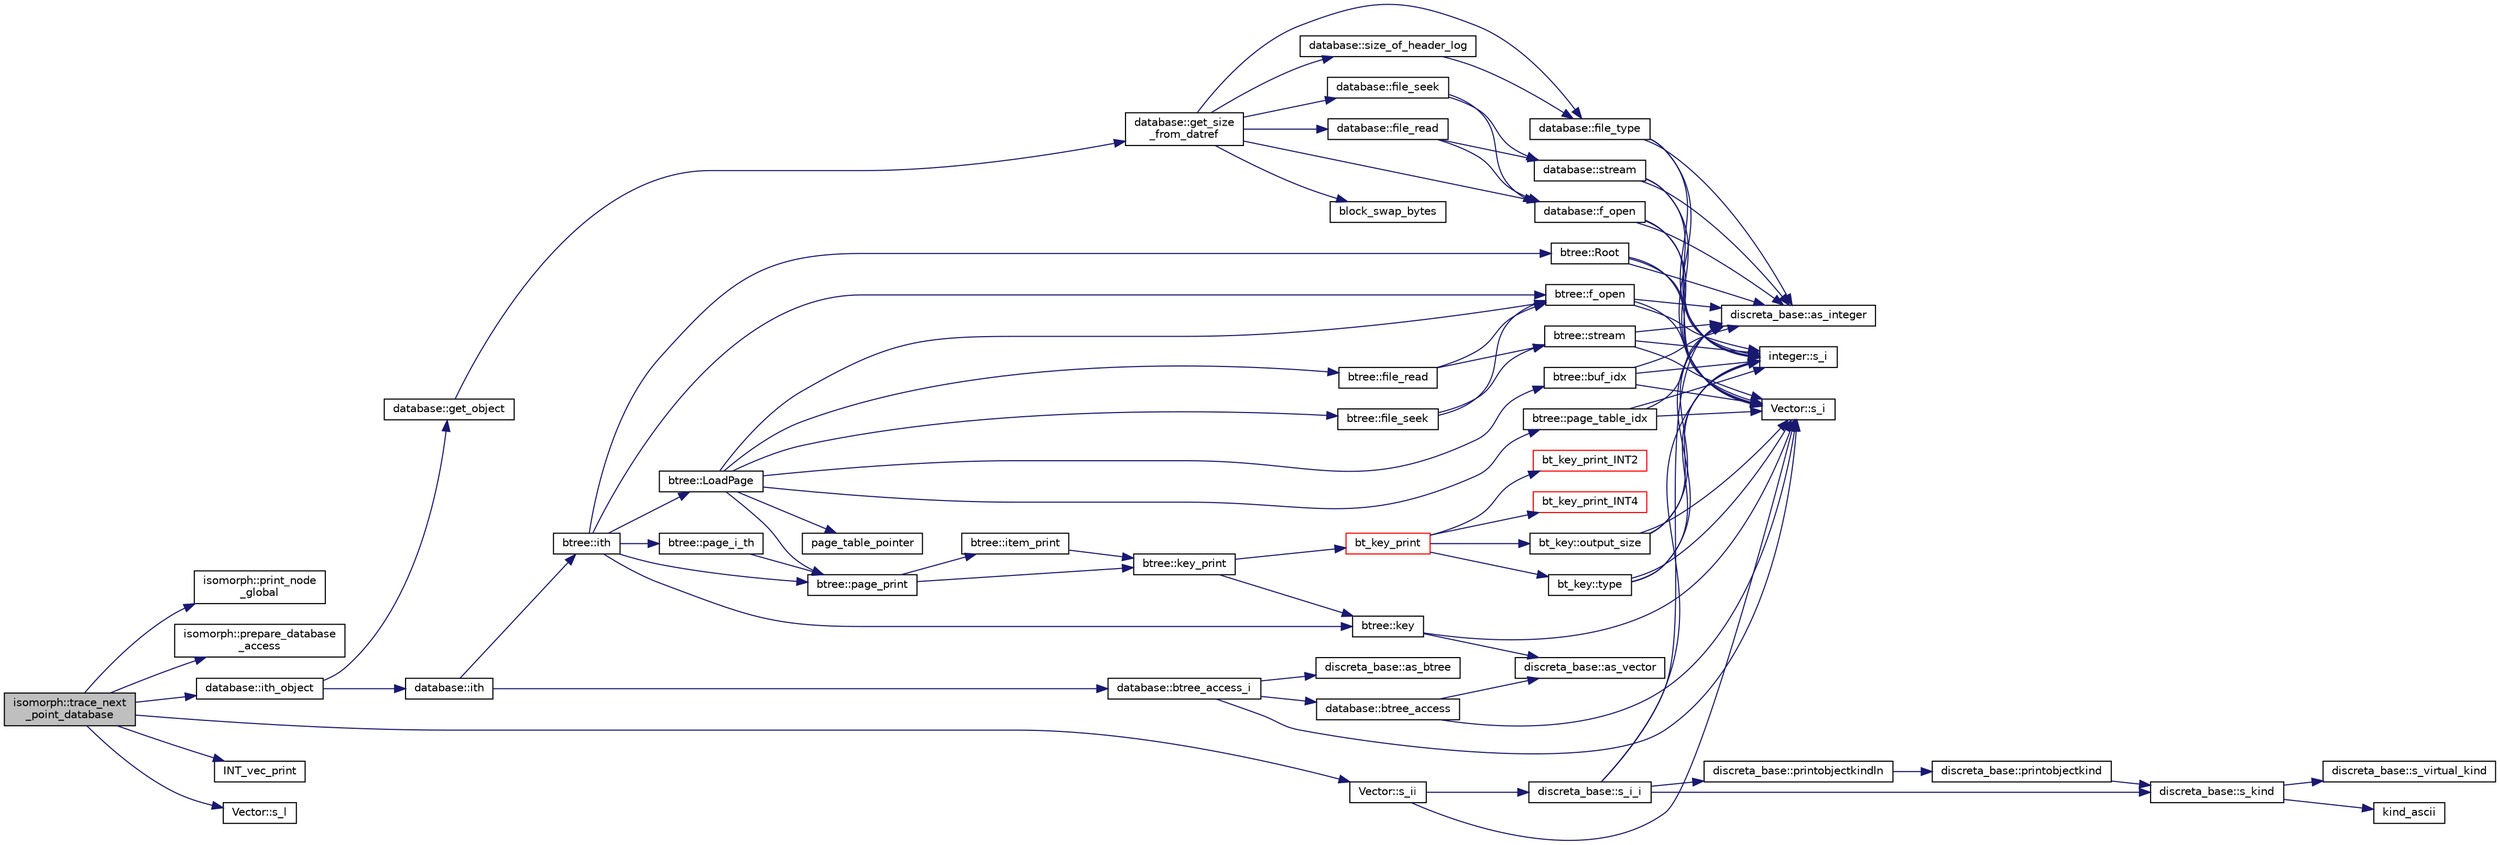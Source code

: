 digraph "isomorph::trace_next_point_database"
{
  edge [fontname="Helvetica",fontsize="10",labelfontname="Helvetica",labelfontsize="10"];
  node [fontname="Helvetica",fontsize="10",shape=record];
  rankdir="LR";
  Node15132 [label="isomorph::trace_next\l_point_database",height=0.2,width=0.4,color="black", fillcolor="grey75", style="filled", fontcolor="black"];
  Node15132 -> Node15133 [color="midnightblue",fontsize="10",style="solid",fontname="Helvetica"];
  Node15133 [label="isomorph::print_node\l_global",height=0.2,width=0.4,color="black", fillcolor="white", style="filled",URL="$d3/d5f/classisomorph.html#ac62bed8edc25b5b50cc4f275f94c8470"];
  Node15132 -> Node15134 [color="midnightblue",fontsize="10",style="solid",fontname="Helvetica"];
  Node15134 [label="isomorph::prepare_database\l_access",height=0.2,width=0.4,color="black", fillcolor="white", style="filled",URL="$d3/d5f/classisomorph.html#a627df029f7f2e59f588c2a44bbe7c201"];
  Node15132 -> Node15135 [color="midnightblue",fontsize="10",style="solid",fontname="Helvetica"];
  Node15135 [label="database::ith_object",height=0.2,width=0.4,color="black", fillcolor="white", style="filled",URL="$db/d72/classdatabase.html#a1516bb38a4c846172354291271700d07"];
  Node15135 -> Node15136 [color="midnightblue",fontsize="10",style="solid",fontname="Helvetica"];
  Node15136 [label="database::ith",height=0.2,width=0.4,color="black", fillcolor="white", style="filled",URL="$db/d72/classdatabase.html#af17af33b686cba55558237b04714108f"];
  Node15136 -> Node15137 [color="midnightblue",fontsize="10",style="solid",fontname="Helvetica"];
  Node15137 [label="database::btree_access_i",height=0.2,width=0.4,color="black", fillcolor="white", style="filled",URL="$db/d72/classdatabase.html#a215047d1b32b8bd54f91a7bdca168eee"];
  Node15137 -> Node15138 [color="midnightblue",fontsize="10",style="solid",fontname="Helvetica"];
  Node15138 [label="database::btree_access",height=0.2,width=0.4,color="black", fillcolor="white", style="filled",URL="$db/d72/classdatabase.html#a30109ba5488b06111439f887fc1ac499"];
  Node15138 -> Node15139 [color="midnightblue",fontsize="10",style="solid",fontname="Helvetica"];
  Node15139 [label="Vector::s_i",height=0.2,width=0.4,color="black", fillcolor="white", style="filled",URL="$d5/db2/class_vector.html#a1c4fe1752523df8119f70dd550244871"];
  Node15138 -> Node15140 [color="midnightblue",fontsize="10",style="solid",fontname="Helvetica"];
  Node15140 [label="discreta_base::as_vector",height=0.2,width=0.4,color="black", fillcolor="white", style="filled",URL="$d7/d71/classdiscreta__base.html#a7bdd6cae39c380b128ee9e17e42cf020"];
  Node15137 -> Node15139 [color="midnightblue",fontsize="10",style="solid",fontname="Helvetica"];
  Node15137 -> Node15141 [color="midnightblue",fontsize="10",style="solid",fontname="Helvetica"];
  Node15141 [label="discreta_base::as_btree",height=0.2,width=0.4,color="black", fillcolor="white", style="filled",URL="$d7/d71/classdiscreta__base.html#a78e76674cef2ec113c17989c11288778"];
  Node15136 -> Node15142 [color="midnightblue",fontsize="10",style="solid",fontname="Helvetica"];
  Node15142 [label="btree::ith",height=0.2,width=0.4,color="black", fillcolor="white", style="filled",URL="$dd/db0/classbtree.html#aba50733eb0d292c2fd103cd6721cc1d6"];
  Node15142 -> Node15143 [color="midnightblue",fontsize="10",style="solid",fontname="Helvetica"];
  Node15143 [label="btree::f_open",height=0.2,width=0.4,color="black", fillcolor="white", style="filled",URL="$dd/db0/classbtree.html#a192d74607f02ea8e0ad631d6e6fd6704"];
  Node15143 -> Node15139 [color="midnightblue",fontsize="10",style="solid",fontname="Helvetica"];
  Node15143 -> Node15144 [color="midnightblue",fontsize="10",style="solid",fontname="Helvetica"];
  Node15144 [label="discreta_base::as_integer",height=0.2,width=0.4,color="black", fillcolor="white", style="filled",URL="$d7/d71/classdiscreta__base.html#a00d7691eaf874fd283d942692fe8dd26"];
  Node15143 -> Node15145 [color="midnightblue",fontsize="10",style="solid",fontname="Helvetica"];
  Node15145 [label="integer::s_i",height=0.2,width=0.4,color="black", fillcolor="white", style="filled",URL="$d0/de5/classinteger.html#adf28e9f94d4c844adaa950deeb80b904"];
  Node15142 -> Node15146 [color="midnightblue",fontsize="10",style="solid",fontname="Helvetica"];
  Node15146 [label="btree::Root",height=0.2,width=0.4,color="black", fillcolor="white", style="filled",URL="$dd/db0/classbtree.html#a2fd65be715ab94bf4a764c4f582a642b"];
  Node15146 -> Node15139 [color="midnightblue",fontsize="10",style="solid",fontname="Helvetica"];
  Node15146 -> Node15144 [color="midnightblue",fontsize="10",style="solid",fontname="Helvetica"];
  Node15146 -> Node15145 [color="midnightblue",fontsize="10",style="solid",fontname="Helvetica"];
  Node15142 -> Node15147 [color="midnightblue",fontsize="10",style="solid",fontname="Helvetica"];
  Node15147 [label="btree::LoadPage",height=0.2,width=0.4,color="black", fillcolor="white", style="filled",URL="$dd/db0/classbtree.html#a29d23b8b151b6b793aa1184ca6ccc947"];
  Node15147 -> Node15143 [color="midnightblue",fontsize="10",style="solid",fontname="Helvetica"];
  Node15147 -> Node15148 [color="midnightblue",fontsize="10",style="solid",fontname="Helvetica"];
  Node15148 [label="btree::buf_idx",height=0.2,width=0.4,color="black", fillcolor="white", style="filled",URL="$dd/db0/classbtree.html#a6a928fc93c93d8b5a83ad1ba699b453e"];
  Node15148 -> Node15139 [color="midnightblue",fontsize="10",style="solid",fontname="Helvetica"];
  Node15148 -> Node15144 [color="midnightblue",fontsize="10",style="solid",fontname="Helvetica"];
  Node15148 -> Node15145 [color="midnightblue",fontsize="10",style="solid",fontname="Helvetica"];
  Node15147 -> Node15149 [color="midnightblue",fontsize="10",style="solid",fontname="Helvetica"];
  Node15149 [label="page_table_pointer",height=0.2,width=0.4,color="black", fillcolor="white", style="filled",URL="$d9/d60/discreta_8h.html#a53208086adbea2817fe45f917410d9d0"];
  Node15147 -> Node15150 [color="midnightblue",fontsize="10",style="solid",fontname="Helvetica"];
  Node15150 [label="btree::page_table_idx",height=0.2,width=0.4,color="black", fillcolor="white", style="filled",URL="$dd/db0/classbtree.html#abc6a6f309e4c61cb5a7f4c4a248d384d"];
  Node15150 -> Node15139 [color="midnightblue",fontsize="10",style="solid",fontname="Helvetica"];
  Node15150 -> Node15144 [color="midnightblue",fontsize="10",style="solid",fontname="Helvetica"];
  Node15150 -> Node15145 [color="midnightblue",fontsize="10",style="solid",fontname="Helvetica"];
  Node15147 -> Node15151 [color="midnightblue",fontsize="10",style="solid",fontname="Helvetica"];
  Node15151 [label="btree::file_seek",height=0.2,width=0.4,color="black", fillcolor="white", style="filled",URL="$dd/db0/classbtree.html#a829c985973c7c164fda2d81398e13504"];
  Node15151 -> Node15143 [color="midnightblue",fontsize="10",style="solid",fontname="Helvetica"];
  Node15151 -> Node15152 [color="midnightblue",fontsize="10",style="solid",fontname="Helvetica"];
  Node15152 [label="btree::stream",height=0.2,width=0.4,color="black", fillcolor="white", style="filled",URL="$dd/db0/classbtree.html#af99e68df8c3674b7d77ed80a8bbcffac"];
  Node15152 -> Node15139 [color="midnightblue",fontsize="10",style="solid",fontname="Helvetica"];
  Node15152 -> Node15144 [color="midnightblue",fontsize="10",style="solid",fontname="Helvetica"];
  Node15152 -> Node15145 [color="midnightblue",fontsize="10",style="solid",fontname="Helvetica"];
  Node15147 -> Node15153 [color="midnightblue",fontsize="10",style="solid",fontname="Helvetica"];
  Node15153 [label="btree::file_read",height=0.2,width=0.4,color="black", fillcolor="white", style="filled",URL="$dd/db0/classbtree.html#ab0b9bbc01c3d3836048934e90aec5f6c"];
  Node15153 -> Node15143 [color="midnightblue",fontsize="10",style="solid",fontname="Helvetica"];
  Node15153 -> Node15152 [color="midnightblue",fontsize="10",style="solid",fontname="Helvetica"];
  Node15147 -> Node15154 [color="midnightblue",fontsize="10",style="solid",fontname="Helvetica"];
  Node15154 [label="btree::page_print",height=0.2,width=0.4,color="black", fillcolor="white", style="filled",URL="$dd/db0/classbtree.html#ae6ffbcdff58a0c738d1a0e27a963da5d"];
  Node15154 -> Node15155 [color="midnightblue",fontsize="10",style="solid",fontname="Helvetica"];
  Node15155 [label="btree::item_print",height=0.2,width=0.4,color="black", fillcolor="white", style="filled",URL="$dd/db0/classbtree.html#aca05a17e852f911cf7b1a971e7e7ad08"];
  Node15155 -> Node15156 [color="midnightblue",fontsize="10",style="solid",fontname="Helvetica"];
  Node15156 [label="btree::key_print",height=0.2,width=0.4,color="black", fillcolor="white", style="filled",URL="$dd/db0/classbtree.html#a4d527d5afa4891a2fa69fc1a07c48627"];
  Node15156 -> Node15157 [color="midnightblue",fontsize="10",style="solid",fontname="Helvetica"];
  Node15157 [label="bt_key_print",height=0.2,width=0.4,color="red", fillcolor="white", style="filled",URL="$d0/db3/bt__key_8_c.html#a14b2a3662044cca4e54d45f271c947aa"];
  Node15157 -> Node15158 [color="midnightblue",fontsize="10",style="solid",fontname="Helvetica"];
  Node15158 [label="bt_key::type",height=0.2,width=0.4,color="black", fillcolor="white", style="filled",URL="$d1/de5/classbt__key.html#ae788a415a20f75fe7160408a055bb33f"];
  Node15158 -> Node15139 [color="midnightblue",fontsize="10",style="solid",fontname="Helvetica"];
  Node15158 -> Node15144 [color="midnightblue",fontsize="10",style="solid",fontname="Helvetica"];
  Node15158 -> Node15145 [color="midnightblue",fontsize="10",style="solid",fontname="Helvetica"];
  Node15157 -> Node15159 [color="midnightblue",fontsize="10",style="solid",fontname="Helvetica"];
  Node15159 [label="bt_key::output_size",height=0.2,width=0.4,color="black", fillcolor="white", style="filled",URL="$d1/de5/classbt__key.html#acb48f95d030f62c56051d0cd6e013394"];
  Node15159 -> Node15139 [color="midnightblue",fontsize="10",style="solid",fontname="Helvetica"];
  Node15159 -> Node15144 [color="midnightblue",fontsize="10",style="solid",fontname="Helvetica"];
  Node15159 -> Node15145 [color="midnightblue",fontsize="10",style="solid",fontname="Helvetica"];
  Node15157 -> Node15160 [color="midnightblue",fontsize="10",style="solid",fontname="Helvetica"];
  Node15160 [label="bt_key_print_INT4",height=0.2,width=0.4,color="red", fillcolor="white", style="filled",URL="$d0/db3/bt__key_8_c.html#ad752d162f10144228c321f41fb5b8bdd"];
  Node15157 -> Node15162 [color="midnightblue",fontsize="10",style="solid",fontname="Helvetica"];
  Node15162 [label="bt_key_print_INT2",height=0.2,width=0.4,color="red", fillcolor="white", style="filled",URL="$d0/db3/bt__key_8_c.html#a557e01620ef554044797f4e097ba0924"];
  Node15156 -> Node15165 [color="midnightblue",fontsize="10",style="solid",fontname="Helvetica"];
  Node15165 [label="btree::key",height=0.2,width=0.4,color="black", fillcolor="white", style="filled",URL="$dd/db0/classbtree.html#abc561b2c60acc5a699637b7eb2549503"];
  Node15165 -> Node15139 [color="midnightblue",fontsize="10",style="solid",fontname="Helvetica"];
  Node15165 -> Node15140 [color="midnightblue",fontsize="10",style="solid",fontname="Helvetica"];
  Node15154 -> Node15156 [color="midnightblue",fontsize="10",style="solid",fontname="Helvetica"];
  Node15142 -> Node15154 [color="midnightblue",fontsize="10",style="solid",fontname="Helvetica"];
  Node15142 -> Node15166 [color="midnightblue",fontsize="10",style="solid",fontname="Helvetica"];
  Node15166 [label="btree::page_i_th",height=0.2,width=0.4,color="black", fillcolor="white", style="filled",URL="$dd/db0/classbtree.html#a46150b5fbb59f760f6269ce559b38525"];
  Node15166 -> Node15154 [color="midnightblue",fontsize="10",style="solid",fontname="Helvetica"];
  Node15142 -> Node15165 [color="midnightblue",fontsize="10",style="solid",fontname="Helvetica"];
  Node15135 -> Node15167 [color="midnightblue",fontsize="10",style="solid",fontname="Helvetica"];
  Node15167 [label="database::get_object",height=0.2,width=0.4,color="black", fillcolor="white", style="filled",URL="$db/d72/classdatabase.html#a2f58ec1301addabc2fb6544038e108c6"];
  Node15167 -> Node15168 [color="midnightblue",fontsize="10",style="solid",fontname="Helvetica"];
  Node15168 [label="database::get_size\l_from_datref",height=0.2,width=0.4,color="black", fillcolor="white", style="filled",URL="$db/d72/classdatabase.html#ae71e4c19b07a2d67682fbd4b069e9a7e"];
  Node15168 -> Node15169 [color="midnightblue",fontsize="10",style="solid",fontname="Helvetica"];
  Node15169 [label="database::f_open",height=0.2,width=0.4,color="black", fillcolor="white", style="filled",URL="$db/d72/classdatabase.html#a2cac52c70b09d1a6771bddab2220b3e7"];
  Node15169 -> Node15139 [color="midnightblue",fontsize="10",style="solid",fontname="Helvetica"];
  Node15169 -> Node15144 [color="midnightblue",fontsize="10",style="solid",fontname="Helvetica"];
  Node15169 -> Node15145 [color="midnightblue",fontsize="10",style="solid",fontname="Helvetica"];
  Node15168 -> Node15170 [color="midnightblue",fontsize="10",style="solid",fontname="Helvetica"];
  Node15170 [label="database::file_type",height=0.2,width=0.4,color="black", fillcolor="white", style="filled",URL="$db/d72/classdatabase.html#a9dce80d625548b03b8317641b674cd9b"];
  Node15170 -> Node15139 [color="midnightblue",fontsize="10",style="solid",fontname="Helvetica"];
  Node15170 -> Node15144 [color="midnightblue",fontsize="10",style="solid",fontname="Helvetica"];
  Node15170 -> Node15145 [color="midnightblue",fontsize="10",style="solid",fontname="Helvetica"];
  Node15168 -> Node15171 [color="midnightblue",fontsize="10",style="solid",fontname="Helvetica"];
  Node15171 [label="database::file_seek",height=0.2,width=0.4,color="black", fillcolor="white", style="filled",URL="$db/d72/classdatabase.html#a67ff377651f4ac089241ebff60e17ed6"];
  Node15171 -> Node15169 [color="midnightblue",fontsize="10",style="solid",fontname="Helvetica"];
  Node15171 -> Node15172 [color="midnightblue",fontsize="10",style="solid",fontname="Helvetica"];
  Node15172 [label="database::stream",height=0.2,width=0.4,color="black", fillcolor="white", style="filled",URL="$db/d72/classdatabase.html#a8b91f87e7cd92b8207cbc48edde9d69e"];
  Node15172 -> Node15139 [color="midnightblue",fontsize="10",style="solid",fontname="Helvetica"];
  Node15172 -> Node15144 [color="midnightblue",fontsize="10",style="solid",fontname="Helvetica"];
  Node15172 -> Node15145 [color="midnightblue",fontsize="10",style="solid",fontname="Helvetica"];
  Node15168 -> Node15173 [color="midnightblue",fontsize="10",style="solid",fontname="Helvetica"];
  Node15173 [label="database::size_of_header_log",height=0.2,width=0.4,color="black", fillcolor="white", style="filled",URL="$db/d72/classdatabase.html#a2ed2d1231bc36e5267f6a8bac422738d"];
  Node15173 -> Node15170 [color="midnightblue",fontsize="10",style="solid",fontname="Helvetica"];
  Node15168 -> Node15174 [color="midnightblue",fontsize="10",style="solid",fontname="Helvetica"];
  Node15174 [label="database::file_read",height=0.2,width=0.4,color="black", fillcolor="white", style="filled",URL="$db/d72/classdatabase.html#ac743549af82d694be57c5a120987ed37"];
  Node15174 -> Node15169 [color="midnightblue",fontsize="10",style="solid",fontname="Helvetica"];
  Node15174 -> Node15172 [color="midnightblue",fontsize="10",style="solid",fontname="Helvetica"];
  Node15168 -> Node15175 [color="midnightblue",fontsize="10",style="solid",fontname="Helvetica"];
  Node15175 [label="block_swap_bytes",height=0.2,width=0.4,color="black", fillcolor="white", style="filled",URL="$d5/db4/io__and__os_8h.html#a55c0738dadea7a508621f4af1e9ff8f3"];
  Node15132 -> Node15176 [color="midnightblue",fontsize="10",style="solid",fontname="Helvetica"];
  Node15176 [label="Vector::s_ii",height=0.2,width=0.4,color="black", fillcolor="white", style="filled",URL="$d5/db2/class_vector.html#a75d4942cc7b9794717b4846c10520db8"];
  Node15176 -> Node15139 [color="midnightblue",fontsize="10",style="solid",fontname="Helvetica"];
  Node15176 -> Node15177 [color="midnightblue",fontsize="10",style="solid",fontname="Helvetica"];
  Node15177 [label="discreta_base::s_i_i",height=0.2,width=0.4,color="black", fillcolor="white", style="filled",URL="$d7/d71/classdiscreta__base.html#aadb92c01fbe69b3034b0214b33fbc735"];
  Node15177 -> Node15178 [color="midnightblue",fontsize="10",style="solid",fontname="Helvetica"];
  Node15178 [label="discreta_base::s_kind",height=0.2,width=0.4,color="black", fillcolor="white", style="filled",URL="$d7/d71/classdiscreta__base.html#a8a830025c74adbbc3362418a7c2ba157"];
  Node15178 -> Node15179 [color="midnightblue",fontsize="10",style="solid",fontname="Helvetica"];
  Node15179 [label="discreta_base::s_virtual_kind",height=0.2,width=0.4,color="black", fillcolor="white", style="filled",URL="$d7/d71/classdiscreta__base.html#a52778a6d6943a468be083d0785d418fb"];
  Node15178 -> Node15180 [color="midnightblue",fontsize="10",style="solid",fontname="Helvetica"];
  Node15180 [label="kind_ascii",height=0.2,width=0.4,color="black", fillcolor="white", style="filled",URL="$d9/d60/discreta_8h.html#ad0ce825a9f29bc6cec27e1b64cfe27bf"];
  Node15177 -> Node15181 [color="midnightblue",fontsize="10",style="solid",fontname="Helvetica"];
  Node15181 [label="discreta_base::printobjectkindln",height=0.2,width=0.4,color="black", fillcolor="white", style="filled",URL="$d7/d71/classdiscreta__base.html#a677ccc8f392ebedde05e453f8cf59559"];
  Node15181 -> Node15182 [color="midnightblue",fontsize="10",style="solid",fontname="Helvetica"];
  Node15182 [label="discreta_base::printobjectkind",height=0.2,width=0.4,color="black", fillcolor="white", style="filled",URL="$d7/d71/classdiscreta__base.html#aa75a1314aa706909b029664944904231"];
  Node15182 -> Node15178 [color="midnightblue",fontsize="10",style="solid",fontname="Helvetica"];
  Node15177 -> Node15144 [color="midnightblue",fontsize="10",style="solid",fontname="Helvetica"];
  Node15177 -> Node15145 [color="midnightblue",fontsize="10",style="solid",fontname="Helvetica"];
  Node15132 -> Node15183 [color="midnightblue",fontsize="10",style="solid",fontname="Helvetica"];
  Node15183 [label="INT_vec_print",height=0.2,width=0.4,color="black", fillcolor="white", style="filled",URL="$df/dbf/sajeeb_8_c.html#a79a5901af0b47dd0d694109543c027fe"];
  Node15132 -> Node15184 [color="midnightblue",fontsize="10",style="solid",fontname="Helvetica"];
  Node15184 [label="Vector::s_l",height=0.2,width=0.4,color="black", fillcolor="white", style="filled",URL="$d5/db2/class_vector.html#ad2dc082288f858d22a528832289e0704"];
}
